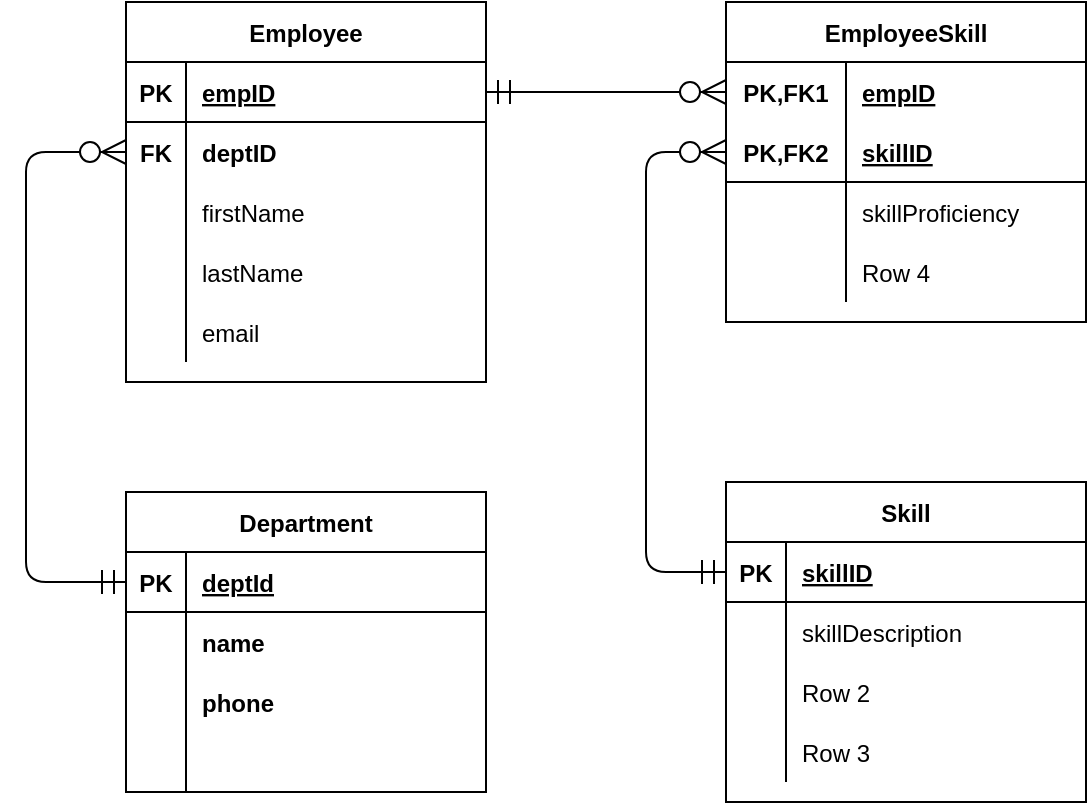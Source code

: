 <mxfile version="13.7.9" type="github">
  <diagram id="w48wgskclrbznhXAc6kE" name="Page-1">
    <mxGraphModel dx="662" dy="775" grid="1" gridSize="10" guides="1" tooltips="1" connect="1" arrows="1" fold="1" page="1" pageScale="1" pageWidth="827" pageHeight="1169" math="0" shadow="0">
      <root>
        <mxCell id="0" />
        <mxCell id="1" parent="0" />
        <mxCell id="c8YJKkCyT2YJi_VID1aA-54" value="Skill" style="shape=table;startSize=30;container=1;collapsible=1;childLayout=tableLayout;fixedRows=1;rowLines=0;fontStyle=1;align=center;resizeLast=1;" parent="1" vertex="1">
          <mxGeometry x="410" y="320" width="180" height="160" as="geometry" />
        </mxCell>
        <mxCell id="c8YJKkCyT2YJi_VID1aA-55" value="" style="shape=partialRectangle;collapsible=0;dropTarget=0;pointerEvents=0;fillColor=none;top=0;left=0;bottom=1;right=0;points=[[0,0.5],[1,0.5]];portConstraint=eastwest;" parent="c8YJKkCyT2YJi_VID1aA-54" vertex="1">
          <mxGeometry y="30" width="180" height="30" as="geometry" />
        </mxCell>
        <mxCell id="c8YJKkCyT2YJi_VID1aA-56" value="PK" style="shape=partialRectangle;connectable=0;fillColor=none;top=0;left=0;bottom=0;right=0;fontStyle=1;overflow=hidden;" parent="c8YJKkCyT2YJi_VID1aA-55" vertex="1">
          <mxGeometry width="30" height="30" as="geometry" />
        </mxCell>
        <mxCell id="c8YJKkCyT2YJi_VID1aA-57" value="skillID" style="shape=partialRectangle;connectable=0;fillColor=none;top=0;left=0;bottom=0;right=0;align=left;spacingLeft=6;fontStyle=5;overflow=hidden;" parent="c8YJKkCyT2YJi_VID1aA-55" vertex="1">
          <mxGeometry x="30" width="150" height="30" as="geometry" />
        </mxCell>
        <mxCell id="c8YJKkCyT2YJi_VID1aA-58" value="" style="shape=partialRectangle;collapsible=0;dropTarget=0;pointerEvents=0;fillColor=none;top=0;left=0;bottom=0;right=0;points=[[0,0.5],[1,0.5]];portConstraint=eastwest;" parent="c8YJKkCyT2YJi_VID1aA-54" vertex="1">
          <mxGeometry y="60" width="180" height="30" as="geometry" />
        </mxCell>
        <mxCell id="c8YJKkCyT2YJi_VID1aA-59" value="" style="shape=partialRectangle;connectable=0;fillColor=none;top=0;left=0;bottom=0;right=0;editable=1;overflow=hidden;" parent="c8YJKkCyT2YJi_VID1aA-58" vertex="1">
          <mxGeometry width="30" height="30" as="geometry" />
        </mxCell>
        <mxCell id="c8YJKkCyT2YJi_VID1aA-60" value="skillDescription" style="shape=partialRectangle;connectable=0;fillColor=none;top=0;left=0;bottom=0;right=0;align=left;spacingLeft=6;overflow=hidden;" parent="c8YJKkCyT2YJi_VID1aA-58" vertex="1">
          <mxGeometry x="30" width="150" height="30" as="geometry" />
        </mxCell>
        <mxCell id="c8YJKkCyT2YJi_VID1aA-61" value="" style="shape=partialRectangle;collapsible=0;dropTarget=0;pointerEvents=0;fillColor=none;top=0;left=0;bottom=0;right=0;points=[[0,0.5],[1,0.5]];portConstraint=eastwest;" parent="c8YJKkCyT2YJi_VID1aA-54" vertex="1">
          <mxGeometry y="90" width="180" height="30" as="geometry" />
        </mxCell>
        <mxCell id="c8YJKkCyT2YJi_VID1aA-62" value="" style="shape=partialRectangle;connectable=0;fillColor=none;top=0;left=0;bottom=0;right=0;editable=1;overflow=hidden;" parent="c8YJKkCyT2YJi_VID1aA-61" vertex="1">
          <mxGeometry width="30" height="30" as="geometry" />
        </mxCell>
        <mxCell id="c8YJKkCyT2YJi_VID1aA-63" value="Row 2" style="shape=partialRectangle;connectable=0;fillColor=none;top=0;left=0;bottom=0;right=0;align=left;spacingLeft=6;overflow=hidden;" parent="c8YJKkCyT2YJi_VID1aA-61" vertex="1">
          <mxGeometry x="30" width="150" height="30" as="geometry" />
        </mxCell>
        <mxCell id="c8YJKkCyT2YJi_VID1aA-64" value="" style="shape=partialRectangle;collapsible=0;dropTarget=0;pointerEvents=0;fillColor=none;top=0;left=0;bottom=0;right=0;points=[[0,0.5],[1,0.5]];portConstraint=eastwest;" parent="c8YJKkCyT2YJi_VID1aA-54" vertex="1">
          <mxGeometry y="120" width="180" height="30" as="geometry" />
        </mxCell>
        <mxCell id="c8YJKkCyT2YJi_VID1aA-65" value="" style="shape=partialRectangle;connectable=0;fillColor=none;top=0;left=0;bottom=0;right=0;editable=1;overflow=hidden;" parent="c8YJKkCyT2YJi_VID1aA-64" vertex="1">
          <mxGeometry width="30" height="30" as="geometry" />
        </mxCell>
        <mxCell id="c8YJKkCyT2YJi_VID1aA-66" value="Row 3" style="shape=partialRectangle;connectable=0;fillColor=none;top=0;left=0;bottom=0;right=0;align=left;spacingLeft=6;overflow=hidden;" parent="c8YJKkCyT2YJi_VID1aA-64" vertex="1">
          <mxGeometry x="30" width="150" height="30" as="geometry" />
        </mxCell>
        <mxCell id="c8YJKkCyT2YJi_VID1aA-41" value="EmployeeSkill" style="shape=table;startSize=30;container=1;collapsible=1;childLayout=tableLayout;fixedRows=1;rowLines=0;fontStyle=1;align=center;resizeLast=1;" parent="1" vertex="1">
          <mxGeometry x="410" y="80" width="180" height="160" as="geometry" />
        </mxCell>
        <mxCell id="c8YJKkCyT2YJi_VID1aA-42" value="" style="shape=partialRectangle;collapsible=0;dropTarget=0;pointerEvents=0;fillColor=none;top=0;left=0;bottom=0;right=0;points=[[0,0.5],[1,0.5]];portConstraint=eastwest;" parent="c8YJKkCyT2YJi_VID1aA-41" vertex="1">
          <mxGeometry y="30" width="180" height="30" as="geometry" />
        </mxCell>
        <mxCell id="c8YJKkCyT2YJi_VID1aA-43" value="PK,FK1" style="shape=partialRectangle;connectable=0;fillColor=none;top=0;left=0;bottom=0;right=0;fontStyle=1;overflow=hidden;" parent="c8YJKkCyT2YJi_VID1aA-42" vertex="1">
          <mxGeometry width="60" height="30" as="geometry" />
        </mxCell>
        <mxCell id="c8YJKkCyT2YJi_VID1aA-44" value="empID" style="shape=partialRectangle;connectable=0;fillColor=none;top=0;left=0;bottom=0;right=0;align=left;spacingLeft=6;fontStyle=5;overflow=hidden;" parent="c8YJKkCyT2YJi_VID1aA-42" vertex="1">
          <mxGeometry x="60" width="120" height="30" as="geometry" />
        </mxCell>
        <mxCell id="c8YJKkCyT2YJi_VID1aA-45" value="" style="shape=partialRectangle;collapsible=0;dropTarget=0;pointerEvents=0;fillColor=none;top=0;left=0;bottom=1;right=0;points=[[0,0.5],[1,0.5]];portConstraint=eastwest;" parent="c8YJKkCyT2YJi_VID1aA-41" vertex="1">
          <mxGeometry y="60" width="180" height="30" as="geometry" />
        </mxCell>
        <mxCell id="c8YJKkCyT2YJi_VID1aA-46" value="PK,FK2" style="shape=partialRectangle;connectable=0;fillColor=none;top=0;left=0;bottom=0;right=0;fontStyle=1;overflow=hidden;" parent="c8YJKkCyT2YJi_VID1aA-45" vertex="1">
          <mxGeometry width="60" height="30" as="geometry" />
        </mxCell>
        <mxCell id="c8YJKkCyT2YJi_VID1aA-47" value="skillID" style="shape=partialRectangle;connectable=0;fillColor=none;top=0;left=0;bottom=0;right=0;align=left;spacingLeft=6;fontStyle=5;overflow=hidden;" parent="c8YJKkCyT2YJi_VID1aA-45" vertex="1">
          <mxGeometry x="60" width="120" height="30" as="geometry" />
        </mxCell>
        <mxCell id="c8YJKkCyT2YJi_VID1aA-48" value="" style="shape=partialRectangle;collapsible=0;dropTarget=0;pointerEvents=0;fillColor=none;top=0;left=0;bottom=0;right=0;points=[[0,0.5],[1,0.5]];portConstraint=eastwest;" parent="c8YJKkCyT2YJi_VID1aA-41" vertex="1">
          <mxGeometry y="90" width="180" height="30" as="geometry" />
        </mxCell>
        <mxCell id="c8YJKkCyT2YJi_VID1aA-49" value="" style="shape=partialRectangle;connectable=0;fillColor=none;top=0;left=0;bottom=0;right=0;editable=1;overflow=hidden;" parent="c8YJKkCyT2YJi_VID1aA-48" vertex="1">
          <mxGeometry width="60" height="30" as="geometry" />
        </mxCell>
        <mxCell id="c8YJKkCyT2YJi_VID1aA-50" value="skillProficiency" style="shape=partialRectangle;connectable=0;fillColor=none;top=0;left=0;bottom=0;right=0;align=left;spacingLeft=6;overflow=hidden;" parent="c8YJKkCyT2YJi_VID1aA-48" vertex="1">
          <mxGeometry x="60" width="120" height="30" as="geometry" />
        </mxCell>
        <mxCell id="c8YJKkCyT2YJi_VID1aA-51" value="" style="shape=partialRectangle;collapsible=0;dropTarget=0;pointerEvents=0;fillColor=none;top=0;left=0;bottom=0;right=0;points=[[0,0.5],[1,0.5]];portConstraint=eastwest;" parent="c8YJKkCyT2YJi_VID1aA-41" vertex="1">
          <mxGeometry y="120" width="180" height="30" as="geometry" />
        </mxCell>
        <mxCell id="c8YJKkCyT2YJi_VID1aA-52" value="" style="shape=partialRectangle;connectable=0;fillColor=none;top=0;left=0;bottom=0;right=0;editable=1;overflow=hidden;" parent="c8YJKkCyT2YJi_VID1aA-51" vertex="1">
          <mxGeometry width="60" height="30" as="geometry" />
        </mxCell>
        <mxCell id="c8YJKkCyT2YJi_VID1aA-53" value="Row 4" style="shape=partialRectangle;connectable=0;fillColor=none;top=0;left=0;bottom=0;right=0;align=left;spacingLeft=6;overflow=hidden;" parent="c8YJKkCyT2YJi_VID1aA-51" vertex="1">
          <mxGeometry x="60" width="120" height="30" as="geometry" />
        </mxCell>
        <mxCell id="c8YJKkCyT2YJi_VID1aA-14" value="Employee" style="shape=table;startSize=30;container=1;collapsible=1;childLayout=tableLayout;fixedRows=1;rowLines=0;fontStyle=1;align=center;resizeLast=1;" parent="1" vertex="1">
          <mxGeometry x="110" y="80" width="180" height="190" as="geometry" />
        </mxCell>
        <mxCell id="c8YJKkCyT2YJi_VID1aA-15" value="" style="shape=partialRectangle;collapsible=0;dropTarget=0;pointerEvents=0;fillColor=none;top=0;left=0;bottom=1;right=0;points=[[0,0.5],[1,0.5]];portConstraint=eastwest;" parent="c8YJKkCyT2YJi_VID1aA-14" vertex="1">
          <mxGeometry y="30" width="180" height="30" as="geometry" />
        </mxCell>
        <mxCell id="c8YJKkCyT2YJi_VID1aA-16" value="PK" style="shape=partialRectangle;connectable=0;fillColor=none;top=0;left=0;bottom=0;right=0;fontStyle=1;overflow=hidden;" parent="c8YJKkCyT2YJi_VID1aA-15" vertex="1">
          <mxGeometry width="30" height="30" as="geometry" />
        </mxCell>
        <mxCell id="c8YJKkCyT2YJi_VID1aA-17" value="empID" style="shape=partialRectangle;connectable=0;fillColor=none;top=0;left=0;bottom=0;right=0;align=left;spacingLeft=6;fontStyle=5;overflow=hidden;" parent="c8YJKkCyT2YJi_VID1aA-15" vertex="1">
          <mxGeometry x="30" width="150" height="30" as="geometry" />
        </mxCell>
        <mxCell id="c8YJKkCyT2YJi_VID1aA-18" value="" style="shape=partialRectangle;collapsible=0;dropTarget=0;pointerEvents=0;fillColor=none;top=0;left=0;bottom=0;right=0;points=[[0,0.5],[1,0.5]];portConstraint=eastwest;" parent="c8YJKkCyT2YJi_VID1aA-14" vertex="1">
          <mxGeometry y="60" width="180" height="30" as="geometry" />
        </mxCell>
        <mxCell id="c8YJKkCyT2YJi_VID1aA-19" value="FK" style="shape=partialRectangle;connectable=0;fillColor=none;top=0;left=0;bottom=0;right=0;editable=1;overflow=hidden;fontStyle=1" parent="c8YJKkCyT2YJi_VID1aA-18" vertex="1">
          <mxGeometry width="30" height="30" as="geometry" />
        </mxCell>
        <mxCell id="c8YJKkCyT2YJi_VID1aA-20" value="deptID" style="shape=partialRectangle;connectable=0;fillColor=none;top=0;left=0;bottom=0;right=0;align=left;spacingLeft=6;overflow=hidden;fontStyle=1" parent="c8YJKkCyT2YJi_VID1aA-18" vertex="1">
          <mxGeometry x="30" width="150" height="30" as="geometry" />
        </mxCell>
        <mxCell id="c8YJKkCyT2YJi_VID1aA-21" value="" style="shape=partialRectangle;collapsible=0;dropTarget=0;pointerEvents=0;fillColor=none;top=0;left=0;bottom=0;right=0;points=[[0,0.5],[1,0.5]];portConstraint=eastwest;" parent="c8YJKkCyT2YJi_VID1aA-14" vertex="1">
          <mxGeometry y="90" width="180" height="30" as="geometry" />
        </mxCell>
        <mxCell id="c8YJKkCyT2YJi_VID1aA-22" value="" style="shape=partialRectangle;connectable=0;fillColor=none;top=0;left=0;bottom=0;right=0;editable=1;overflow=hidden;" parent="c8YJKkCyT2YJi_VID1aA-21" vertex="1">
          <mxGeometry width="30" height="30" as="geometry" />
        </mxCell>
        <mxCell id="c8YJKkCyT2YJi_VID1aA-23" value="firstName" style="shape=partialRectangle;connectable=0;fillColor=none;top=0;left=0;bottom=0;right=0;align=left;spacingLeft=6;overflow=hidden;" parent="c8YJKkCyT2YJi_VID1aA-21" vertex="1">
          <mxGeometry x="30" width="150" height="30" as="geometry" />
        </mxCell>
        <mxCell id="c8YJKkCyT2YJi_VID1aA-24" value="" style="shape=partialRectangle;collapsible=0;dropTarget=0;pointerEvents=0;fillColor=none;top=0;left=0;bottom=0;right=0;points=[[0,0.5],[1,0.5]];portConstraint=eastwest;" parent="c8YJKkCyT2YJi_VID1aA-14" vertex="1">
          <mxGeometry y="120" width="180" height="30" as="geometry" />
        </mxCell>
        <mxCell id="c8YJKkCyT2YJi_VID1aA-25" value="" style="shape=partialRectangle;connectable=0;fillColor=none;top=0;left=0;bottom=0;right=0;editable=1;overflow=hidden;" parent="c8YJKkCyT2YJi_VID1aA-24" vertex="1">
          <mxGeometry width="30" height="30" as="geometry" />
        </mxCell>
        <mxCell id="c8YJKkCyT2YJi_VID1aA-26" value="lastName" style="shape=partialRectangle;connectable=0;fillColor=none;top=0;left=0;bottom=0;right=0;align=left;spacingLeft=6;overflow=hidden;" parent="c8YJKkCyT2YJi_VID1aA-24" vertex="1">
          <mxGeometry x="30" width="150" height="30" as="geometry" />
        </mxCell>
        <mxCell id="hVDntXNI8CCu9nCnwKYb-1" value="" style="shape=partialRectangle;collapsible=0;dropTarget=0;pointerEvents=0;fillColor=none;top=0;left=0;bottom=0;right=0;points=[[0,0.5],[1,0.5]];portConstraint=eastwest;" vertex="1" parent="c8YJKkCyT2YJi_VID1aA-14">
          <mxGeometry y="150" width="180" height="30" as="geometry" />
        </mxCell>
        <mxCell id="hVDntXNI8CCu9nCnwKYb-2" value="" style="shape=partialRectangle;connectable=0;fillColor=none;top=0;left=0;bottom=0;right=0;editable=1;overflow=hidden;" vertex="1" parent="hVDntXNI8CCu9nCnwKYb-1">
          <mxGeometry width="30" height="30" as="geometry" />
        </mxCell>
        <mxCell id="hVDntXNI8CCu9nCnwKYb-3" value="email" style="shape=partialRectangle;connectable=0;fillColor=none;top=0;left=0;bottom=0;right=0;align=left;spacingLeft=6;overflow=hidden;" vertex="1" parent="hVDntXNI8CCu9nCnwKYb-1">
          <mxGeometry x="30" width="150" height="30" as="geometry" />
        </mxCell>
        <mxCell id="c8YJKkCyT2YJi_VID1aA-27" value="Department" style="shape=table;startSize=30;container=1;collapsible=1;childLayout=tableLayout;fixedRows=1;rowLines=0;fontStyle=1;align=center;resizeLast=1;" parent="1" vertex="1">
          <mxGeometry x="110" y="325" width="180" height="150" as="geometry" />
        </mxCell>
        <mxCell id="c8YJKkCyT2YJi_VID1aA-28" value="" style="shape=partialRectangle;collapsible=0;dropTarget=0;pointerEvents=0;fillColor=none;top=0;left=0;bottom=1;right=0;points=[[0,0.5],[1,0.5]];portConstraint=eastwest;" parent="c8YJKkCyT2YJi_VID1aA-27" vertex="1">
          <mxGeometry y="30" width="180" height="30" as="geometry" />
        </mxCell>
        <mxCell id="c8YJKkCyT2YJi_VID1aA-29" value="PK" style="shape=partialRectangle;connectable=0;fillColor=none;top=0;left=0;bottom=0;right=0;fontStyle=1;overflow=hidden;" parent="c8YJKkCyT2YJi_VID1aA-28" vertex="1">
          <mxGeometry width="30" height="30" as="geometry" />
        </mxCell>
        <mxCell id="c8YJKkCyT2YJi_VID1aA-30" value="deptId" style="shape=partialRectangle;connectable=0;fillColor=none;top=0;left=0;bottom=0;right=0;align=left;spacingLeft=6;fontStyle=5;overflow=hidden;" parent="c8YJKkCyT2YJi_VID1aA-28" vertex="1">
          <mxGeometry x="30" width="150" height="30" as="geometry" />
        </mxCell>
        <mxCell id="c8YJKkCyT2YJi_VID1aA-31" value="" style="shape=partialRectangle;collapsible=0;dropTarget=0;pointerEvents=0;fillColor=none;top=0;left=0;bottom=0;right=0;points=[[0,0.5],[1,0.5]];portConstraint=eastwest;" parent="c8YJKkCyT2YJi_VID1aA-27" vertex="1">
          <mxGeometry y="60" width="180" height="30" as="geometry" />
        </mxCell>
        <mxCell id="c8YJKkCyT2YJi_VID1aA-32" value="" style="shape=partialRectangle;connectable=0;fillColor=none;top=0;left=0;bottom=0;right=0;editable=1;overflow=hidden;" parent="c8YJKkCyT2YJi_VID1aA-31" vertex="1">
          <mxGeometry width="30" height="30" as="geometry" />
        </mxCell>
        <mxCell id="c8YJKkCyT2YJi_VID1aA-33" value="name" style="shape=partialRectangle;connectable=0;fillColor=none;top=0;left=0;bottom=0;right=0;align=left;spacingLeft=6;overflow=hidden;fontStyle=1" parent="c8YJKkCyT2YJi_VID1aA-31" vertex="1">
          <mxGeometry x="30" width="150" height="30" as="geometry" />
        </mxCell>
        <mxCell id="c8YJKkCyT2YJi_VID1aA-34" value="" style="shape=partialRectangle;collapsible=0;dropTarget=0;pointerEvents=0;fillColor=none;top=0;left=0;bottom=0;right=0;points=[[0,0.5],[1,0.5]];portConstraint=eastwest;" parent="c8YJKkCyT2YJi_VID1aA-27" vertex="1">
          <mxGeometry y="90" width="180" height="30" as="geometry" />
        </mxCell>
        <mxCell id="c8YJKkCyT2YJi_VID1aA-35" value="" style="shape=partialRectangle;connectable=0;fillColor=none;top=0;left=0;bottom=0;right=0;editable=1;overflow=hidden;" parent="c8YJKkCyT2YJi_VID1aA-34" vertex="1">
          <mxGeometry width="30" height="30" as="geometry" />
        </mxCell>
        <mxCell id="c8YJKkCyT2YJi_VID1aA-36" value="phone" style="shape=partialRectangle;connectable=0;fillColor=none;top=0;left=0;bottom=0;right=0;align=left;spacingLeft=6;overflow=hidden;fontStyle=1" parent="c8YJKkCyT2YJi_VID1aA-34" vertex="1">
          <mxGeometry x="30" width="150" height="30" as="geometry" />
        </mxCell>
        <mxCell id="c8YJKkCyT2YJi_VID1aA-37" value="" style="shape=partialRectangle;collapsible=0;dropTarget=0;pointerEvents=0;fillColor=none;top=0;left=0;bottom=0;right=0;points=[[0,0.5],[1,0.5]];portConstraint=eastwest;" parent="c8YJKkCyT2YJi_VID1aA-27" vertex="1">
          <mxGeometry y="120" width="180" height="30" as="geometry" />
        </mxCell>
        <mxCell id="c8YJKkCyT2YJi_VID1aA-38" value="" style="shape=partialRectangle;connectable=0;fillColor=none;top=0;left=0;bottom=0;right=0;editable=1;overflow=hidden;" parent="c8YJKkCyT2YJi_VID1aA-37" vertex="1">
          <mxGeometry width="30" height="30" as="geometry" />
        </mxCell>
        <mxCell id="c8YJKkCyT2YJi_VID1aA-39" value="" style="shape=partialRectangle;connectable=0;fillColor=none;top=0;left=0;bottom=0;right=0;align=left;spacingLeft=6;overflow=hidden;" parent="c8YJKkCyT2YJi_VID1aA-37" vertex="1">
          <mxGeometry x="30" width="150" height="30" as="geometry" />
        </mxCell>
        <mxCell id="c8YJKkCyT2YJi_VID1aA-71" value="" style="edgeStyle=elbowEdgeStyle;fontSize=12;html=1;endArrow=ERzeroToMany;startArrow=ERmandOne;endSize=10;startSize=10;entryX=0;entryY=0.5;entryDx=0;entryDy=0;exitX=0;exitY=0.5;exitDx=0;exitDy=0;" parent="1" source="c8YJKkCyT2YJi_VID1aA-28" edge="1" target="c8YJKkCyT2YJi_VID1aA-18">
          <mxGeometry width="100" height="100" relative="1" as="geometry">
            <mxPoint x="50" y="110" as="sourcePoint" />
            <mxPoint x="110" y="370" as="targetPoint" />
            <Array as="points">
              <mxPoint x="60" y="240" />
            </Array>
          </mxGeometry>
        </mxCell>
        <mxCell id="hVDntXNI8CCu9nCnwKYb-4" value="" style="edgeStyle=elbowEdgeStyle;fontSize=12;html=1;endArrow=ERzeroToMany;startArrow=ERmandOne;endSize=10;startSize=10;entryX=0;entryY=0.5;entryDx=0;entryDy=0;exitX=0;exitY=0.5;exitDx=0;exitDy=0;" edge="1" parent="1" source="c8YJKkCyT2YJi_VID1aA-55" target="c8YJKkCyT2YJi_VID1aA-45">
          <mxGeometry width="100" height="100" relative="1" as="geometry">
            <mxPoint x="350" y="410" as="sourcePoint" />
            <mxPoint x="350" y="195" as="targetPoint" />
            <Array as="points">
              <mxPoint x="370" y="260" />
            </Array>
          </mxGeometry>
        </mxCell>
        <mxCell id="hVDntXNI8CCu9nCnwKYb-5" value="" style="edgeStyle=elbowEdgeStyle;fontSize=12;html=1;endArrow=ERzeroToMany;startArrow=ERmandOne;endSize=10;startSize=10;entryX=0;entryY=0.5;entryDx=0;entryDy=0;exitX=1;exitY=0.5;exitDx=0;exitDy=0;" edge="1" parent="1" source="c8YJKkCyT2YJi_VID1aA-15" target="c8YJKkCyT2YJi_VID1aA-42">
          <mxGeometry width="100" height="100" relative="1" as="geometry">
            <mxPoint x="370" y="685" as="sourcePoint" />
            <mxPoint x="370" y="470" as="targetPoint" />
            <Array as="points">
              <mxPoint x="350" y="110" />
            </Array>
          </mxGeometry>
        </mxCell>
      </root>
    </mxGraphModel>
  </diagram>
</mxfile>
